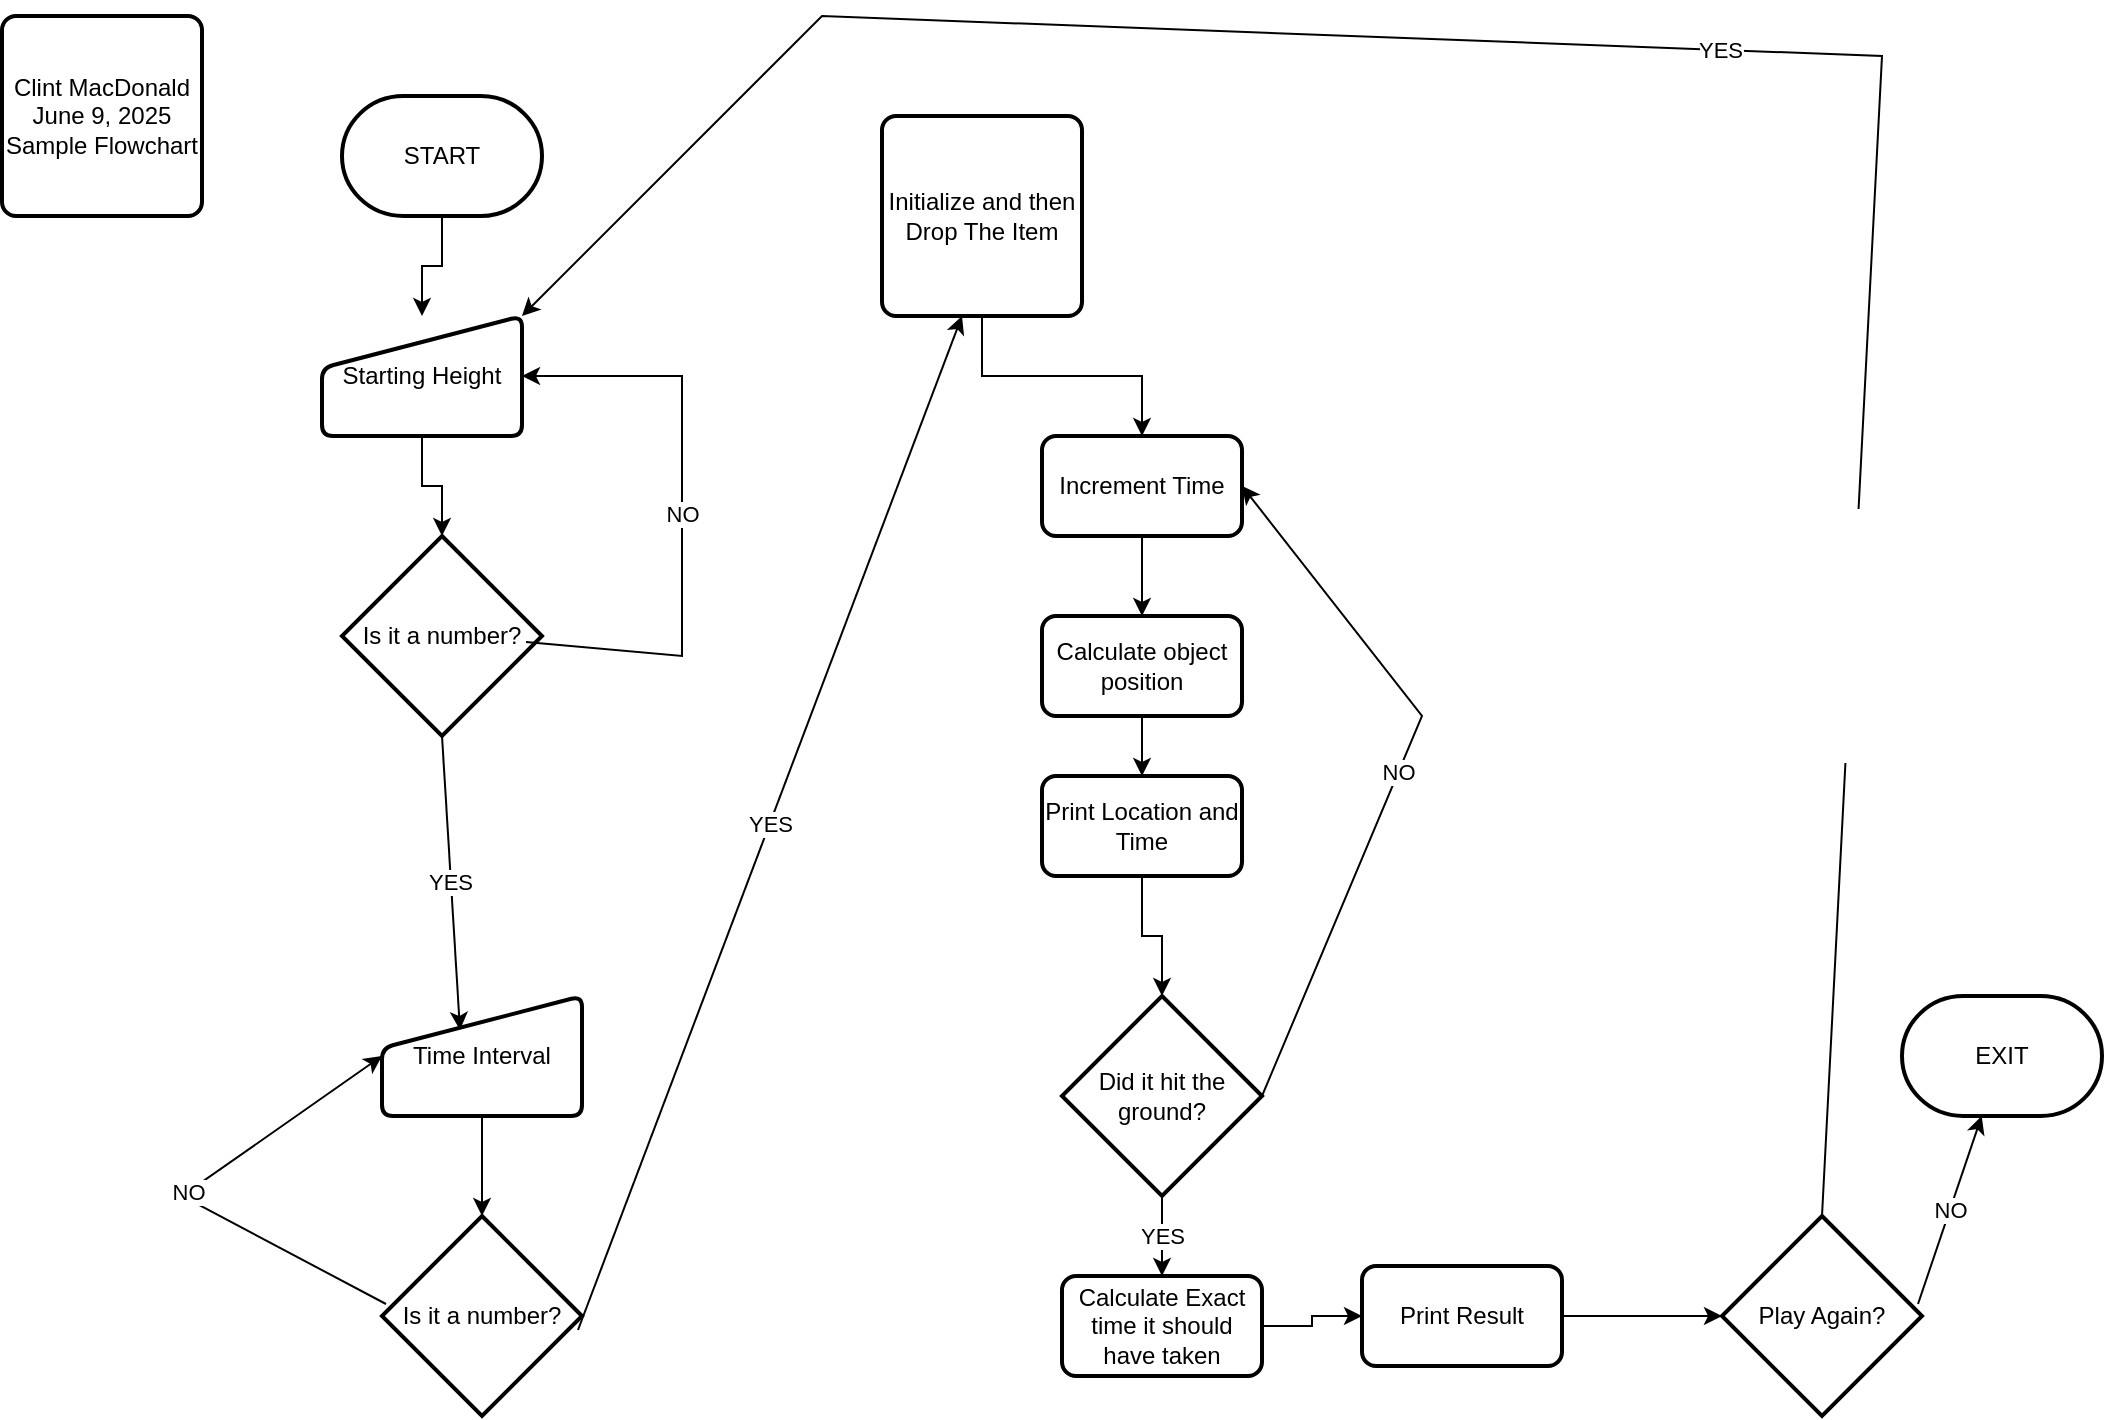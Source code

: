 <mxfile version="27.1.4">
  <diagram name="Page-1" id="edf60f1a-56cd-e834-aa8a-f176f3a09ee4">
    <mxGraphModel dx="1205" dy="773" grid="1" gridSize="10" guides="1" tooltips="1" connect="1" arrows="1" fold="1" page="1" pageScale="1" pageWidth="1100" pageHeight="850" background="none" math="0" shadow="0">
      <root>
        <mxCell id="0" />
        <mxCell id="1" parent="0" />
        <mxCell id="W83s1KIgSOuftTIMo_pd-10" value="" style="edgeStyle=orthogonalEdgeStyle;rounded=0;orthogonalLoop=1;jettySize=auto;html=1;" edge="1" parent="1" source="W83s1KIgSOuftTIMo_pd-1" target="W83s1KIgSOuftTIMo_pd-2">
          <mxGeometry relative="1" as="geometry" />
        </mxCell>
        <mxCell id="W83s1KIgSOuftTIMo_pd-1" value="START" style="strokeWidth=2;html=1;shape=mxgraph.flowchart.terminator;whiteSpace=wrap;" vertex="1" parent="1">
          <mxGeometry x="180" y="50" width="100" height="60" as="geometry" />
        </mxCell>
        <mxCell id="W83s1KIgSOuftTIMo_pd-9" value="" style="edgeStyle=orthogonalEdgeStyle;rounded=0;orthogonalLoop=1;jettySize=auto;html=1;" edge="1" parent="1" source="W83s1KIgSOuftTIMo_pd-2" target="W83s1KIgSOuftTIMo_pd-4">
          <mxGeometry relative="1" as="geometry" />
        </mxCell>
        <mxCell id="W83s1KIgSOuftTIMo_pd-2" value="Starting Height" style="html=1;strokeWidth=2;shape=manualInput;whiteSpace=wrap;rounded=1;size=26;arcSize=11;" vertex="1" parent="1">
          <mxGeometry x="170" y="160" width="100" height="60" as="geometry" />
        </mxCell>
        <mxCell id="W83s1KIgSOuftTIMo_pd-14" value="" style="edgeStyle=orthogonalEdgeStyle;rounded=0;orthogonalLoop=1;jettySize=auto;html=1;" edge="1" parent="1" source="W83s1KIgSOuftTIMo_pd-3" target="W83s1KIgSOuftTIMo_pd-11">
          <mxGeometry relative="1" as="geometry" />
        </mxCell>
        <mxCell id="W83s1KIgSOuftTIMo_pd-3" value="Time Interval" style="html=1;strokeWidth=2;shape=manualInput;whiteSpace=wrap;rounded=1;size=26;arcSize=11;" vertex="1" parent="1">
          <mxGeometry x="200" y="500" width="100" height="60" as="geometry" />
        </mxCell>
        <mxCell id="W83s1KIgSOuftTIMo_pd-4" value="Is it a number?" style="strokeWidth=2;html=1;shape=mxgraph.flowchart.decision;whiteSpace=wrap;" vertex="1" parent="1">
          <mxGeometry x="180" y="270" width="100" height="100" as="geometry" />
        </mxCell>
        <mxCell id="W83s1KIgSOuftTIMo_pd-5" value="NO" style="endArrow=classic;html=1;rounded=0;exitX=0.92;exitY=0.53;exitDx=0;exitDy=0;exitPerimeter=0;entryX=1;entryY=0.5;entryDx=0;entryDy=0;" edge="1" parent="1" source="W83s1KIgSOuftTIMo_pd-4" target="W83s1KIgSOuftTIMo_pd-2">
          <mxGeometry width="50" height="50" relative="1" as="geometry">
            <mxPoint x="600" y="360" as="sourcePoint" />
            <mxPoint x="650" y="310" as="targetPoint" />
            <Array as="points">
              <mxPoint x="350" y="330" />
              <mxPoint x="350" y="190" />
            </Array>
          </mxGeometry>
        </mxCell>
        <mxCell id="W83s1KIgSOuftTIMo_pd-8" value="YES" style="endArrow=classic;html=1;rounded=0;exitX=0.5;exitY=1;exitDx=0;exitDy=0;exitPerimeter=0;entryX=0.39;entryY=0.283;entryDx=0;entryDy=0;entryPerimeter=0;" edge="1" parent="1" source="W83s1KIgSOuftTIMo_pd-4" target="W83s1KIgSOuftTIMo_pd-3">
          <mxGeometry width="50" height="50" relative="1" as="geometry">
            <mxPoint x="600" y="360" as="sourcePoint" />
            <mxPoint x="650" y="310" as="targetPoint" />
          </mxGeometry>
        </mxCell>
        <mxCell id="W83s1KIgSOuftTIMo_pd-11" value="Is it a number?" style="strokeWidth=2;html=1;shape=mxgraph.flowchart.decision;whiteSpace=wrap;" vertex="1" parent="1">
          <mxGeometry x="200" y="610" width="100" height="100" as="geometry" />
        </mxCell>
        <mxCell id="W83s1KIgSOuftTIMo_pd-12" value="NO" style="endArrow=classic;html=1;rounded=0;entryX=0;entryY=0.5;entryDx=0;entryDy=0;exitX=0.02;exitY=0.44;exitDx=0;exitDy=0;exitPerimeter=0;" edge="1" parent="1" source="W83s1KIgSOuftTIMo_pd-11" target="W83s1KIgSOuftTIMo_pd-3">
          <mxGeometry width="50" height="50" relative="1" as="geometry">
            <mxPoint x="600" y="360" as="sourcePoint" />
            <mxPoint x="650" y="310" as="targetPoint" />
            <Array as="points">
              <mxPoint x="100" y="600" />
            </Array>
          </mxGeometry>
        </mxCell>
        <mxCell id="W83s1KIgSOuftTIMo_pd-13" value="YES" style="endArrow=classic;html=1;rounded=0;exitX=0.98;exitY=0.57;exitDx=0;exitDy=0;exitPerimeter=0;" edge="1" parent="1" source="W83s1KIgSOuftTIMo_pd-11">
          <mxGeometry width="50" height="50" relative="1" as="geometry">
            <mxPoint x="600" y="360" as="sourcePoint" />
            <mxPoint x="490" y="160" as="targetPoint" />
          </mxGeometry>
        </mxCell>
        <mxCell id="W83s1KIgSOuftTIMo_pd-17" value="" style="edgeStyle=orthogonalEdgeStyle;rounded=0;orthogonalLoop=1;jettySize=auto;html=1;" edge="1" parent="1" source="W83s1KIgSOuftTIMo_pd-15" target="W83s1KIgSOuftTIMo_pd-16">
          <mxGeometry relative="1" as="geometry" />
        </mxCell>
        <mxCell id="W83s1KIgSOuftTIMo_pd-15" value="Initialize and then Drop The Item" style="rounded=1;whiteSpace=wrap;html=1;absoluteArcSize=1;arcSize=14;strokeWidth=2;" vertex="1" parent="1">
          <mxGeometry x="450" y="60" width="100" height="100" as="geometry" />
        </mxCell>
        <mxCell id="W83s1KIgSOuftTIMo_pd-21" value="" style="edgeStyle=orthogonalEdgeStyle;rounded=0;orthogonalLoop=1;jettySize=auto;html=1;" edge="1" parent="1" source="W83s1KIgSOuftTIMo_pd-16" target="W83s1KIgSOuftTIMo_pd-18">
          <mxGeometry relative="1" as="geometry" />
        </mxCell>
        <mxCell id="W83s1KIgSOuftTIMo_pd-16" value="Increment Time" style="rounded=1;whiteSpace=wrap;html=1;absoluteArcSize=1;arcSize=14;strokeWidth=2;" vertex="1" parent="1">
          <mxGeometry x="530" y="220" width="100" height="50" as="geometry" />
        </mxCell>
        <mxCell id="W83s1KIgSOuftTIMo_pd-22" value="" style="edgeStyle=orthogonalEdgeStyle;rounded=0;orthogonalLoop=1;jettySize=auto;html=1;" edge="1" parent="1" source="W83s1KIgSOuftTIMo_pd-18" target="W83s1KIgSOuftTIMo_pd-19">
          <mxGeometry relative="1" as="geometry" />
        </mxCell>
        <mxCell id="W83s1KIgSOuftTIMo_pd-18" value="Calculate object position" style="rounded=1;whiteSpace=wrap;html=1;absoluteArcSize=1;arcSize=14;strokeWidth=2;" vertex="1" parent="1">
          <mxGeometry x="530" y="310" width="100" height="50" as="geometry" />
        </mxCell>
        <mxCell id="W83s1KIgSOuftTIMo_pd-23" value="" style="edgeStyle=orthogonalEdgeStyle;rounded=0;orthogonalLoop=1;jettySize=auto;html=1;" edge="1" parent="1" source="W83s1KIgSOuftTIMo_pd-19" target="W83s1KIgSOuftTIMo_pd-20">
          <mxGeometry relative="1" as="geometry" />
        </mxCell>
        <mxCell id="W83s1KIgSOuftTIMo_pd-19" value="Print Location and Time" style="rounded=1;whiteSpace=wrap;html=1;absoluteArcSize=1;arcSize=14;strokeWidth=2;" vertex="1" parent="1">
          <mxGeometry x="530" y="390" width="100" height="50" as="geometry" />
        </mxCell>
        <mxCell id="W83s1KIgSOuftTIMo_pd-26" value="YES" style="edgeStyle=orthogonalEdgeStyle;rounded=0;orthogonalLoop=1;jettySize=auto;html=1;" edge="1" parent="1" source="W83s1KIgSOuftTIMo_pd-20" target="W83s1KIgSOuftTIMo_pd-25">
          <mxGeometry relative="1" as="geometry" />
        </mxCell>
        <mxCell id="W83s1KIgSOuftTIMo_pd-20" value="Did it hit the ground?" style="strokeWidth=2;html=1;shape=mxgraph.flowchart.decision;whiteSpace=wrap;" vertex="1" parent="1">
          <mxGeometry x="540" y="500" width="100" height="100" as="geometry" />
        </mxCell>
        <mxCell id="W83s1KIgSOuftTIMo_pd-24" value="NO" style="endArrow=classic;html=1;rounded=0;exitX=1;exitY=0.5;exitDx=0;exitDy=0;exitPerimeter=0;entryX=1;entryY=0.5;entryDx=0;entryDy=0;" edge="1" parent="1" source="W83s1KIgSOuftTIMo_pd-20" target="W83s1KIgSOuftTIMo_pd-16">
          <mxGeometry width="50" height="50" relative="1" as="geometry">
            <mxPoint x="600" y="360" as="sourcePoint" />
            <mxPoint x="650" y="310" as="targetPoint" />
            <Array as="points">
              <mxPoint x="720" y="360" />
            </Array>
          </mxGeometry>
        </mxCell>
        <mxCell id="W83s1KIgSOuftTIMo_pd-28" value="" style="edgeStyle=orthogonalEdgeStyle;rounded=0;orthogonalLoop=1;jettySize=auto;html=1;" edge="1" parent="1" source="W83s1KIgSOuftTIMo_pd-25" target="W83s1KIgSOuftTIMo_pd-27">
          <mxGeometry relative="1" as="geometry" />
        </mxCell>
        <mxCell id="W83s1KIgSOuftTIMo_pd-25" value="Calculate Exact time it should have taken" style="rounded=1;whiteSpace=wrap;html=1;absoluteArcSize=1;arcSize=14;strokeWidth=2;" vertex="1" parent="1">
          <mxGeometry x="540" y="640" width="100" height="50" as="geometry" />
        </mxCell>
        <mxCell id="W83s1KIgSOuftTIMo_pd-30" value="" style="edgeStyle=orthogonalEdgeStyle;rounded=0;orthogonalLoop=1;jettySize=auto;html=1;" edge="1" parent="1" source="W83s1KIgSOuftTIMo_pd-27" target="W83s1KIgSOuftTIMo_pd-29">
          <mxGeometry relative="1" as="geometry" />
        </mxCell>
        <mxCell id="W83s1KIgSOuftTIMo_pd-27" value="Print Result" style="rounded=1;whiteSpace=wrap;html=1;absoluteArcSize=1;arcSize=14;strokeWidth=2;" vertex="1" parent="1">
          <mxGeometry x="690" y="635" width="100" height="50" as="geometry" />
        </mxCell>
        <mxCell id="W83s1KIgSOuftTIMo_pd-29" value="Play Again?" style="strokeWidth=2;html=1;shape=mxgraph.flowchart.decision;whiteSpace=wrap;" vertex="1" parent="1">
          <mxGeometry x="870" y="610" width="100" height="100" as="geometry" />
        </mxCell>
        <mxCell id="W83s1KIgSOuftTIMo_pd-31" value="NO" style="endArrow=classic;html=1;rounded=0;exitX=0.98;exitY=0.44;exitDx=0;exitDy=0;exitPerimeter=0;" edge="1" parent="1" source="W83s1KIgSOuftTIMo_pd-29" target="W83s1KIgSOuftTIMo_pd-33">
          <mxGeometry width="50" height="50" relative="1" as="geometry">
            <mxPoint x="600" y="370" as="sourcePoint" />
            <mxPoint x="1010" y="530" as="targetPoint" />
          </mxGeometry>
        </mxCell>
        <mxCell id="W83s1KIgSOuftTIMo_pd-32" value="YES" style="endArrow=classic;html=1;rounded=0;exitX=0.5;exitY=0;exitDx=0;exitDy=0;exitPerimeter=0;entryX=1;entryY=0;entryDx=0;entryDy=0;" edge="1" parent="1" source="W83s1KIgSOuftTIMo_pd-29" target="W83s1KIgSOuftTIMo_pd-2">
          <mxGeometry width="50" height="50" relative="1" as="geometry">
            <mxPoint x="600" y="370" as="sourcePoint" />
            <mxPoint x="650" y="320" as="targetPoint" />
            <Array as="points">
              <mxPoint x="950" y="30" />
              <mxPoint x="420" y="10" />
            </Array>
          </mxGeometry>
        </mxCell>
        <mxCell id="W83s1KIgSOuftTIMo_pd-33" value="EXIT" style="strokeWidth=2;html=1;shape=mxgraph.flowchart.terminator;whiteSpace=wrap;" vertex="1" parent="1">
          <mxGeometry x="960" y="500" width="100" height="60" as="geometry" />
        </mxCell>
        <mxCell id="W83s1KIgSOuftTIMo_pd-34" value="Clint MacDonald&lt;div&gt;June 9, 2025&lt;/div&gt;&lt;div&gt;Sample Flowchart&lt;/div&gt;" style="rounded=1;whiteSpace=wrap;html=1;absoluteArcSize=1;arcSize=14;strokeWidth=2;" vertex="1" parent="1">
          <mxGeometry x="10" y="10" width="100" height="100" as="geometry" />
        </mxCell>
      </root>
    </mxGraphModel>
  </diagram>
</mxfile>
